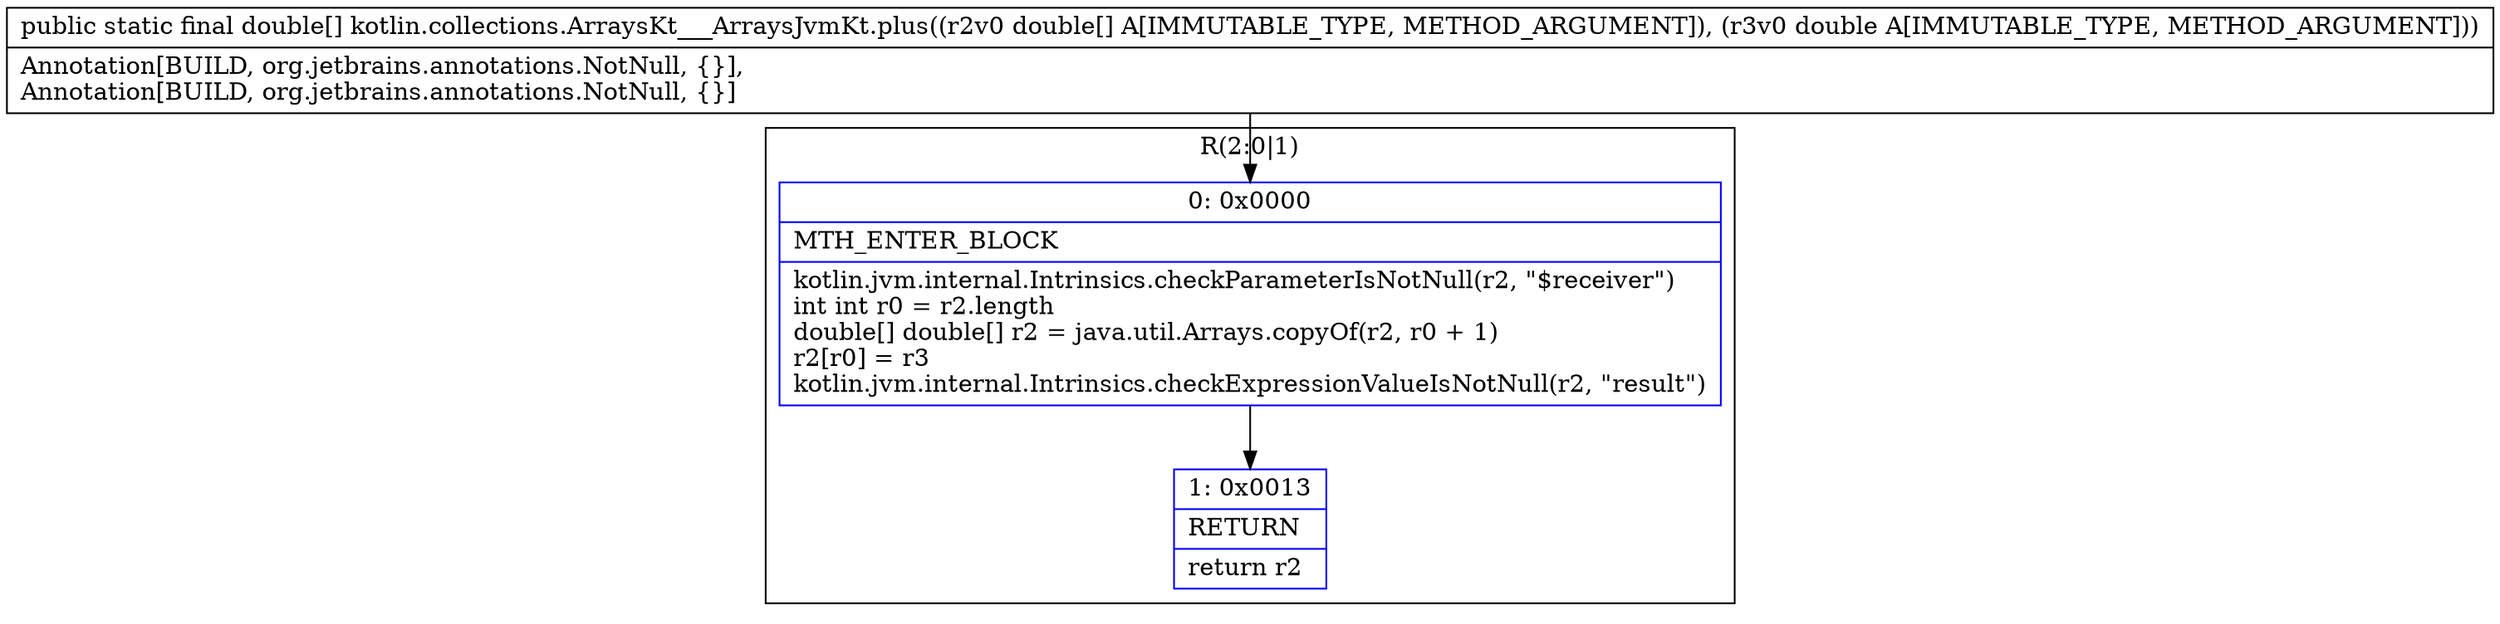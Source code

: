 digraph "CFG forkotlin.collections.ArraysKt___ArraysJvmKt.plus([DD)[D" {
subgraph cluster_Region_1173982983 {
label = "R(2:0|1)";
node [shape=record,color=blue];
Node_0 [shape=record,label="{0\:\ 0x0000|MTH_ENTER_BLOCK\l|kotlin.jvm.internal.Intrinsics.checkParameterIsNotNull(r2, \"$receiver\")\lint int r0 = r2.length\ldouble[] double[] r2 = java.util.Arrays.copyOf(r2, r0 + 1)\lr2[r0] = r3\lkotlin.jvm.internal.Intrinsics.checkExpressionValueIsNotNull(r2, \"result\")\l}"];
Node_1 [shape=record,label="{1\:\ 0x0013|RETURN\l|return r2\l}"];
}
MethodNode[shape=record,label="{public static final double[] kotlin.collections.ArraysKt___ArraysJvmKt.plus((r2v0 double[] A[IMMUTABLE_TYPE, METHOD_ARGUMENT]), (r3v0 double A[IMMUTABLE_TYPE, METHOD_ARGUMENT]))  | Annotation[BUILD, org.jetbrains.annotations.NotNull, \{\}], \lAnnotation[BUILD, org.jetbrains.annotations.NotNull, \{\}]\l}"];
MethodNode -> Node_0;
Node_0 -> Node_1;
}

